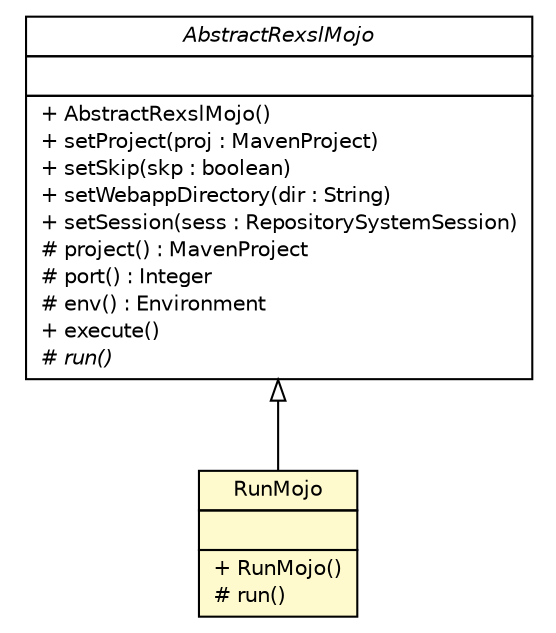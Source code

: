 #!/usr/local/bin/dot
#
# Class diagram 
# Generated by UMLGraph version 5.1 (http://www.umlgraph.org/)
#

digraph G {
	edge [fontname="Helvetica",fontsize=10,labelfontname="Helvetica",labelfontsize=10];
	node [fontname="Helvetica",fontsize=10,shape=plaintext];
	nodesep=0.25;
	ranksep=0.5;
	// com.rexsl.maven.RunMojo
	c189 [label=<<table title="com.rexsl.maven.RunMojo" border="0" cellborder="1" cellspacing="0" cellpadding="2" port="p" bgcolor="lemonChiffon" href="./RunMojo.html">
		<tr><td><table border="0" cellspacing="0" cellpadding="1">
<tr><td align="center" balign="center"> RunMojo </td></tr>
		</table></td></tr>
		<tr><td><table border="0" cellspacing="0" cellpadding="1">
<tr><td align="left" balign="left">  </td></tr>
		</table></td></tr>
		<tr><td><table border="0" cellspacing="0" cellpadding="1">
<tr><td align="left" balign="left"> + RunMojo() </td></tr>
<tr><td align="left" balign="left"> # run() </td></tr>
		</table></td></tr>
		</table>>, fontname="Helvetica", fontcolor="black", fontsize=10.0];
	// com.rexsl.maven.AbstractRexslMojo
	c190 [label=<<table title="com.rexsl.maven.AbstractRexslMojo" border="0" cellborder="1" cellspacing="0" cellpadding="2" port="p" href="./AbstractRexslMojo.html">
		<tr><td><table border="0" cellspacing="0" cellpadding="1">
<tr><td align="center" balign="center"><font face="Helvetica-Oblique"> AbstractRexslMojo </font></td></tr>
		</table></td></tr>
		<tr><td><table border="0" cellspacing="0" cellpadding="1">
<tr><td align="left" balign="left">  </td></tr>
		</table></td></tr>
		<tr><td><table border="0" cellspacing="0" cellpadding="1">
<tr><td align="left" balign="left"> + AbstractRexslMojo() </td></tr>
<tr><td align="left" balign="left"> + setProject(proj : MavenProject) </td></tr>
<tr><td align="left" balign="left"> + setSkip(skp : boolean) </td></tr>
<tr><td align="left" balign="left"> + setWebappDirectory(dir : String) </td></tr>
<tr><td align="left" balign="left"> + setSession(sess : RepositorySystemSession) </td></tr>
<tr><td align="left" balign="left"> # project() : MavenProject </td></tr>
<tr><td align="left" balign="left"> # port() : Integer </td></tr>
<tr><td align="left" balign="left"> # env() : Environment </td></tr>
<tr><td align="left" balign="left"> + execute() </td></tr>
<tr><td align="left" balign="left"><font face="Helvetica-Oblique" point-size="10.0"> # run() </font></td></tr>
		</table></td></tr>
		</table>>, fontname="Helvetica", fontcolor="black", fontsize=10.0];
	//com.rexsl.maven.RunMojo extends com.rexsl.maven.AbstractRexslMojo
	c190:p -> c189:p [dir=back,arrowtail=empty];
}

